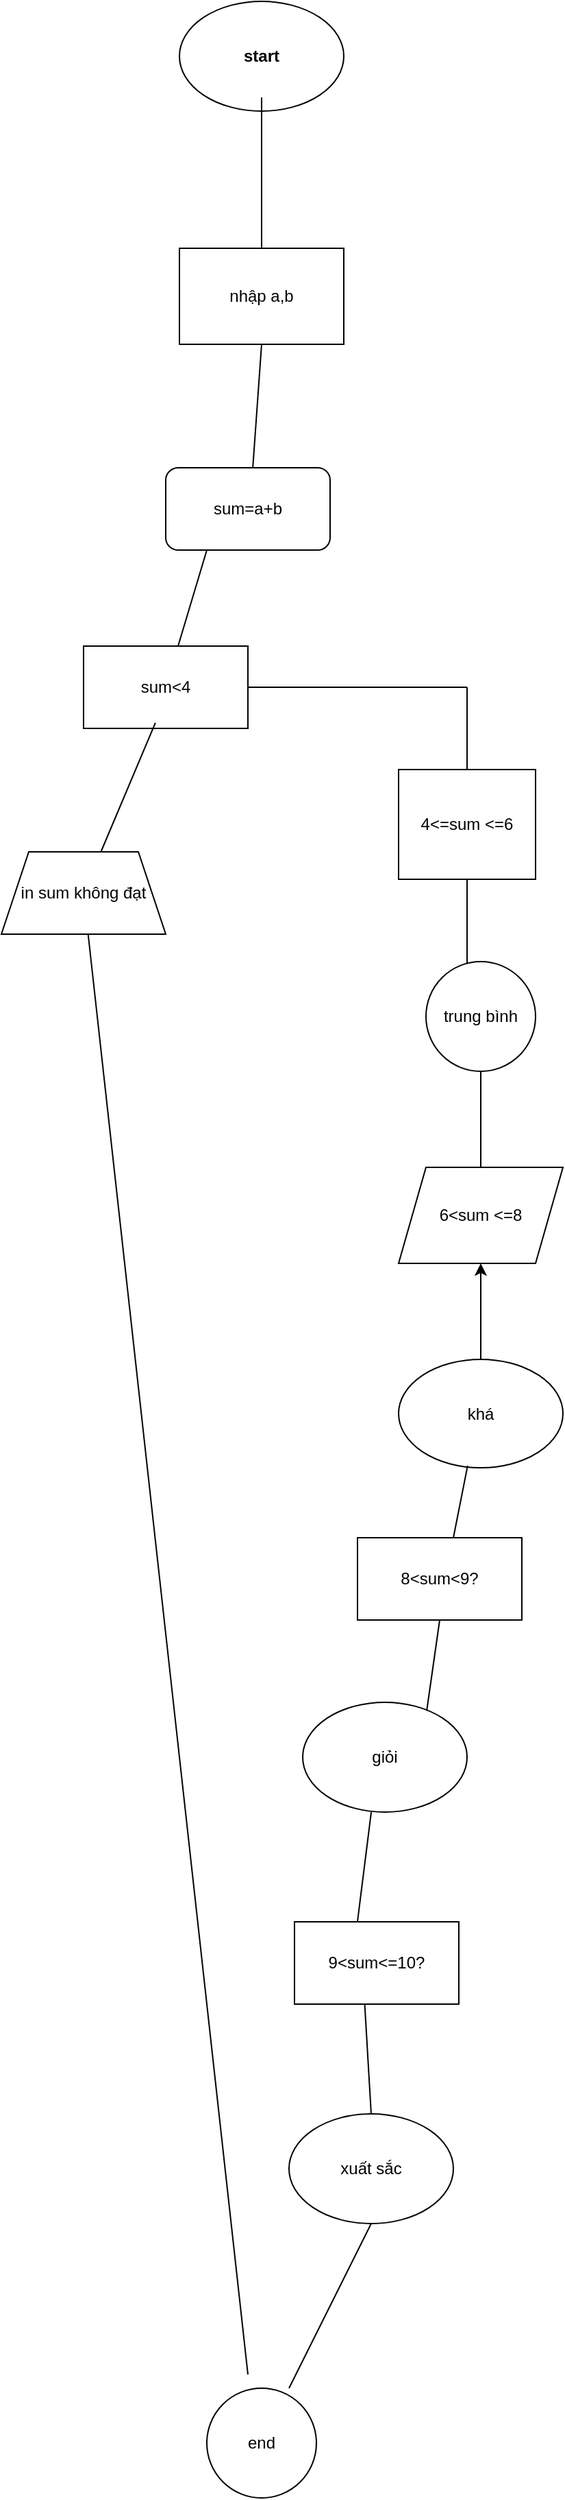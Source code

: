 <mxfile version="24.8.6">
  <diagram name="Trang-1" id="BKsJpNCYS2Fxw-aohQYK">
    <mxGraphModel dx="1042" dy="565" grid="1" gridSize="10" guides="1" tooltips="1" connect="1" arrows="1" fold="1" page="1" pageScale="1" pageWidth="827" pageHeight="1169" math="0" shadow="0">
      <root>
        <mxCell id="0" />
        <mxCell id="1" parent="0" />
        <mxCell id="2V7jQK_J6XrBDa4r5_V4-1" value="start" style="ellipse;whiteSpace=wrap;html=1;fontStyle=1" vertex="1" parent="1">
          <mxGeometry x="330" y="100" width="120" height="80" as="geometry" />
        </mxCell>
        <mxCell id="2V7jQK_J6XrBDa4r5_V4-2" value="" style="endArrow=none;html=1;rounded=0;" edge="1" parent="1">
          <mxGeometry width="50" height="50" relative="1" as="geometry">
            <mxPoint x="390" y="320" as="sourcePoint" />
            <mxPoint x="390" y="310" as="targetPoint" />
            <Array as="points">
              <mxPoint x="390" y="170" />
            </Array>
          </mxGeometry>
        </mxCell>
        <mxCell id="2V7jQK_J6XrBDa4r5_V4-10" style="edgeStyle=orthogonalEdgeStyle;rounded=0;orthogonalLoop=1;jettySize=auto;html=1;exitX=0.5;exitY=0;exitDx=0;exitDy=0;" edge="1" parent="1" source="2V7jQK_J6XrBDa4r5_V4-3">
          <mxGeometry relative="1" as="geometry">
            <mxPoint x="390" y="280" as="targetPoint" />
          </mxGeometry>
        </mxCell>
        <mxCell id="2V7jQK_J6XrBDa4r5_V4-3" value="nhập a,b" style="rounded=0;whiteSpace=wrap;html=1;" vertex="1" parent="1">
          <mxGeometry x="330" y="280" width="120" height="70" as="geometry" />
        </mxCell>
        <mxCell id="2V7jQK_J6XrBDa4r5_V4-4" value="" style="endArrow=none;html=1;rounded=0;entryX=0.5;entryY=1;entryDx=0;entryDy=0;" edge="1" parent="1" target="2V7jQK_J6XrBDa4r5_V4-3">
          <mxGeometry width="50" height="50" relative="1" as="geometry">
            <mxPoint x="380" y="490" as="sourcePoint" />
            <mxPoint x="420" y="420" as="targetPoint" />
          </mxGeometry>
        </mxCell>
        <mxCell id="2V7jQK_J6XrBDa4r5_V4-5" value="sum=a+b" style="rounded=1;whiteSpace=wrap;html=1;" vertex="1" parent="1">
          <mxGeometry x="320" y="440" width="120" height="60" as="geometry" />
        </mxCell>
        <mxCell id="2V7jQK_J6XrBDa4r5_V4-6" value="" style="endArrow=none;html=1;rounded=0;entryX=0.25;entryY=1;entryDx=0;entryDy=0;" edge="1" parent="1" source="2V7jQK_J6XrBDa4r5_V4-7" target="2V7jQK_J6XrBDa4r5_V4-5">
          <mxGeometry width="50" height="50" relative="1" as="geometry">
            <mxPoint x="320" y="650" as="sourcePoint" />
            <mxPoint x="440" y="570" as="targetPoint" />
          </mxGeometry>
        </mxCell>
        <mxCell id="2V7jQK_J6XrBDa4r5_V4-9" value="in sum không đạt" style="shape=trapezoid;perimeter=trapezoidPerimeter;whiteSpace=wrap;html=1;fixedSize=1;" vertex="1" parent="1">
          <mxGeometry x="200" y="720" width="120" height="60" as="geometry" />
        </mxCell>
        <mxCell id="2V7jQK_J6XrBDa4r5_V4-7" value="sum&amp;lt;4" style="rounded=0;whiteSpace=wrap;html=1;" vertex="1" parent="1">
          <mxGeometry x="260" y="570" width="120" height="60" as="geometry" />
        </mxCell>
        <mxCell id="2V7jQK_J6XrBDa4r5_V4-12" value="" style="endArrow=none;html=1;rounded=0;entryX=1;entryY=0.5;entryDx=0;entryDy=0;" edge="1" parent="1" target="2V7jQK_J6XrBDa4r5_V4-7">
          <mxGeometry width="50" height="50" relative="1" as="geometry">
            <mxPoint x="540" y="600" as="sourcePoint" />
            <mxPoint x="440" y="670" as="targetPoint" />
          </mxGeometry>
        </mxCell>
        <mxCell id="2V7jQK_J6XrBDa4r5_V4-13" value="" style="endArrow=none;html=1;rounded=0;" edge="1" parent="1">
          <mxGeometry width="50" height="50" relative="1" as="geometry">
            <mxPoint x="540" y="700" as="sourcePoint" />
            <mxPoint x="540" y="600" as="targetPoint" />
          </mxGeometry>
        </mxCell>
        <mxCell id="2V7jQK_J6XrBDa4r5_V4-14" value="4&amp;lt;=sum &amp;lt;=6" style="shape=dataStorage;whiteSpace=wrap;html=1;fixedSize=1;size=0;" vertex="1" parent="1">
          <mxGeometry x="490" y="660" width="100" height="80" as="geometry" />
        </mxCell>
        <mxCell id="2V7jQK_J6XrBDa4r5_V4-15" value="" style="endArrow=none;html=1;rounded=0;entryX=0.5;entryY=1;entryDx=0;entryDy=0;" edge="1" parent="1" target="2V7jQK_J6XrBDa4r5_V4-14">
          <mxGeometry width="50" height="50" relative="1" as="geometry">
            <mxPoint x="540" y="860" as="sourcePoint" />
            <mxPoint x="440" y="770" as="targetPoint" />
          </mxGeometry>
        </mxCell>
        <mxCell id="2V7jQK_J6XrBDa4r5_V4-16" value="6&amp;lt;sum &amp;lt;=8" style="shape=parallelogram;perimeter=parallelogramPerimeter;whiteSpace=wrap;html=1;fixedSize=1;" vertex="1" parent="1">
          <mxGeometry x="490" y="950" width="120" height="70" as="geometry" />
        </mxCell>
        <mxCell id="2V7jQK_J6XrBDa4r5_V4-17" value="trung bình" style="ellipse;whiteSpace=wrap;html=1;aspect=fixed;" vertex="1" parent="1">
          <mxGeometry x="510" y="800" width="80" height="80" as="geometry" />
        </mxCell>
        <mxCell id="2V7jQK_J6XrBDa4r5_V4-18" value="" style="endArrow=none;html=1;rounded=0;" edge="1" parent="1" target="2V7jQK_J6XrBDa4r5_V4-17">
          <mxGeometry width="50" height="50" relative="1" as="geometry">
            <mxPoint x="550" y="950" as="sourcePoint" />
            <mxPoint x="540" y="930" as="targetPoint" />
            <Array as="points">
              <mxPoint x="550" y="880" />
            </Array>
          </mxGeometry>
        </mxCell>
        <mxCell id="2V7jQK_J6XrBDa4r5_V4-21" value="" style="edgeStyle=orthogonalEdgeStyle;rounded=0;orthogonalLoop=1;jettySize=auto;html=1;" edge="1" parent="1" source="2V7jQK_J6XrBDa4r5_V4-20" target="2V7jQK_J6XrBDa4r5_V4-16">
          <mxGeometry relative="1" as="geometry" />
        </mxCell>
        <mxCell id="2V7jQK_J6XrBDa4r5_V4-20" value="khá" style="ellipse;whiteSpace=wrap;html=1;" vertex="1" parent="1">
          <mxGeometry x="490" y="1090" width="120" height="79" as="geometry" />
        </mxCell>
        <mxCell id="2V7jQK_J6XrBDa4r5_V4-23" value="" style="endArrow=none;html=1;rounded=0;entryX=0.437;entryY=0.933;entryDx=0;entryDy=0;entryPerimeter=0;" edge="1" parent="1" source="2V7jQK_J6XrBDa4r5_V4-9" target="2V7jQK_J6XrBDa4r5_V4-7">
          <mxGeometry width="50" height="50" relative="1" as="geometry">
            <mxPoint x="390" y="820" as="sourcePoint" />
            <mxPoint x="440" y="770" as="targetPoint" />
          </mxGeometry>
        </mxCell>
        <mxCell id="2V7jQK_J6XrBDa4r5_V4-24" value="" style="endArrow=none;html=1;rounded=0;entryX=0.42;entryY=0.982;entryDx=0;entryDy=0;entryPerimeter=0;" edge="1" parent="1" target="2V7jQK_J6XrBDa4r5_V4-20">
          <mxGeometry width="50" height="50" relative="1" as="geometry">
            <mxPoint x="530" y="1220" as="sourcePoint" />
            <mxPoint x="440" y="1070" as="targetPoint" />
          </mxGeometry>
        </mxCell>
        <mxCell id="2V7jQK_J6XrBDa4r5_V4-26" value="8&amp;lt;sum&amp;lt;9?" style="rounded=0;whiteSpace=wrap;html=1;" vertex="1" parent="1">
          <mxGeometry x="460" y="1220" width="120" height="60" as="geometry" />
        </mxCell>
        <mxCell id="2V7jQK_J6XrBDa4r5_V4-27" value="" style="endArrow=none;html=1;rounded=0;entryX=0.5;entryY=1;entryDx=0;entryDy=0;" edge="1" parent="1" target="2V7jQK_J6XrBDa4r5_V4-26">
          <mxGeometry width="50" height="50" relative="1" as="geometry">
            <mxPoint x="510" y="1350" as="sourcePoint" />
            <mxPoint x="520" y="1290" as="targetPoint" />
          </mxGeometry>
        </mxCell>
        <mxCell id="2V7jQK_J6XrBDa4r5_V4-28" value="giỏi" style="ellipse;whiteSpace=wrap;html=1;" vertex="1" parent="1">
          <mxGeometry x="420" y="1340" width="120" height="80" as="geometry" />
        </mxCell>
        <mxCell id="2V7jQK_J6XrBDa4r5_V4-29" value="9&amp;lt;sum&amp;lt;=10?" style="rounded=0;whiteSpace=wrap;html=1;" vertex="1" parent="1">
          <mxGeometry x="414" y="1500" width="120" height="60" as="geometry" />
        </mxCell>
        <mxCell id="2V7jQK_J6XrBDa4r5_V4-30" value="" style="endArrow=none;html=1;rounded=0;entryX=0.417;entryY=1;entryDx=0;entryDy=0;entryPerimeter=0;exitX=0.383;exitY=0;exitDx=0;exitDy=0;exitPerimeter=0;" edge="1" parent="1" source="2V7jQK_J6XrBDa4r5_V4-29" target="2V7jQK_J6XrBDa4r5_V4-28">
          <mxGeometry width="50" height="50" relative="1" as="geometry">
            <mxPoint x="420" y="1480" as="sourcePoint" />
            <mxPoint x="470" y="1430" as="targetPoint" />
          </mxGeometry>
        </mxCell>
        <mxCell id="2V7jQK_J6XrBDa4r5_V4-31" value="" style="endArrow=none;html=1;rounded=0;entryX=0.427;entryY=0.993;entryDx=0;entryDy=0;entryPerimeter=0;" edge="1" parent="1" target="2V7jQK_J6XrBDa4r5_V4-29">
          <mxGeometry width="50" height="50" relative="1" as="geometry">
            <mxPoint x="470" y="1640" as="sourcePoint" />
            <mxPoint x="500" y="1570" as="targetPoint" />
          </mxGeometry>
        </mxCell>
        <mxCell id="2V7jQK_J6XrBDa4r5_V4-32" value="xuất sắc" style="ellipse;whiteSpace=wrap;html=1;" vertex="1" parent="1">
          <mxGeometry x="410" y="1640" width="120" height="80" as="geometry" />
        </mxCell>
        <mxCell id="2V7jQK_J6XrBDa4r5_V4-33" value="" style="endArrow=none;html=1;rounded=0;entryX=0.5;entryY=1;entryDx=0;entryDy=0;" edge="1" parent="1" target="2V7jQK_J6XrBDa4r5_V4-32">
          <mxGeometry width="50" height="50" relative="1" as="geometry">
            <mxPoint x="410" y="1840" as="sourcePoint" />
            <mxPoint x="440" y="1870" as="targetPoint" />
          </mxGeometry>
        </mxCell>
        <mxCell id="2V7jQK_J6XrBDa4r5_V4-34" value="end" style="ellipse;whiteSpace=wrap;html=1;aspect=fixed;" vertex="1" parent="1">
          <mxGeometry x="350" y="1840" width="80" height="80" as="geometry" />
        </mxCell>
        <mxCell id="2V7jQK_J6XrBDa4r5_V4-35" value="" style="endArrow=none;html=1;rounded=0;" edge="1" parent="1" target="2V7jQK_J6XrBDa4r5_V4-9">
          <mxGeometry width="50" height="50" relative="1" as="geometry">
            <mxPoint x="380" y="1830" as="sourcePoint" />
            <mxPoint x="280" y="850" as="targetPoint" />
          </mxGeometry>
        </mxCell>
      </root>
    </mxGraphModel>
  </diagram>
</mxfile>

